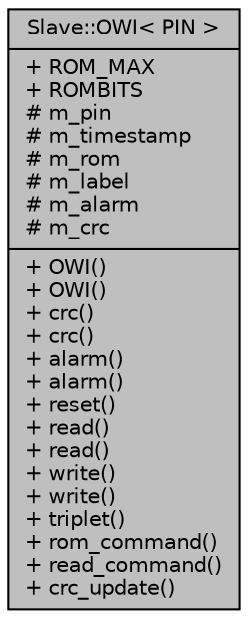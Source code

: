 digraph "Slave::OWI&lt; PIN &gt;"
{
  edge [fontname="Helvetica",fontsize="10",labelfontname="Helvetica",labelfontsize="10"];
  node [fontname="Helvetica",fontsize="10",shape=record];
  Node1 [label="{Slave::OWI\< PIN \>\n|+ ROM_MAX\l+ ROMBITS\l# m_pin\l# m_timestamp\l# m_rom\l# m_label\l# m_alarm\l# m_crc\l|+ OWI()\l+ OWI()\l+ crc()\l+ crc()\l+ alarm()\l+ alarm()\l+ reset()\l+ read()\l+ read()\l+ write()\l+ write()\l+ triplet()\l+ rom_command()\l+ read_command()\l+ crc_update()\l}",height=0.2,width=0.4,color="black", fillcolor="grey75", style="filled", fontcolor="black"];
}
